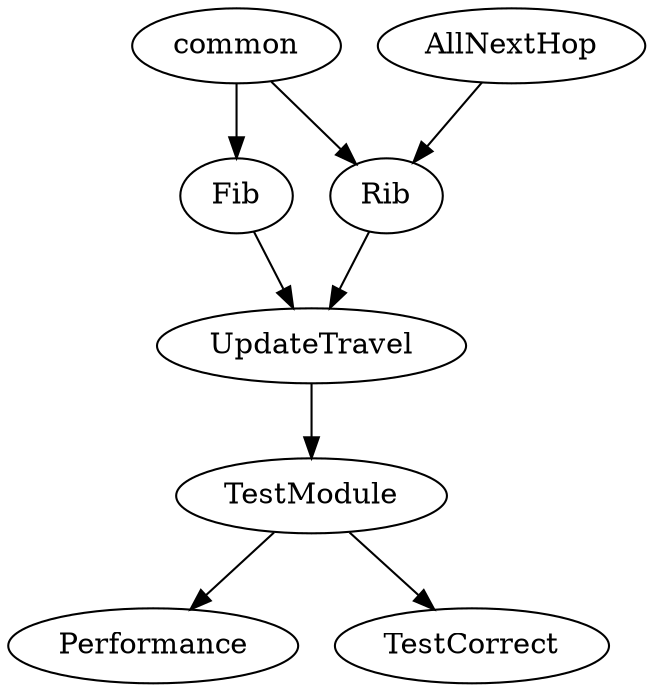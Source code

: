 digraph headRef{
	common->{Fib,Rib}
	AllNextHop->Rib
	Rib->UpdateTravel
	Fib->UpdateTravel
	UpdateTravel->TestModule
	TestModule->Performance
	TestModule->TestCorrect
}
